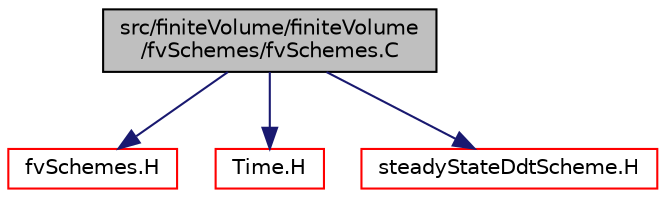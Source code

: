 digraph "src/finiteVolume/finiteVolume/fvSchemes/fvSchemes.C"
{
  bgcolor="transparent";
  edge [fontname="Helvetica",fontsize="10",labelfontname="Helvetica",labelfontsize="10"];
  node [fontname="Helvetica",fontsize="10",shape=record];
  Node1 [label="src/finiteVolume/finiteVolume\l/fvSchemes/fvSchemes.C",height=0.2,width=0.4,color="black", fillcolor="grey75", style="filled", fontcolor="black"];
  Node1 -> Node2 [color="midnightblue",fontsize="10",style="solid",fontname="Helvetica"];
  Node2 [label="fvSchemes.H",height=0.2,width=0.4,color="red",URL="$a05905.html"];
  Node1 -> Node3 [color="midnightblue",fontsize="10",style="solid",fontname="Helvetica"];
  Node3 [label="Time.H",height=0.2,width=0.4,color="red",URL="$a08037.html"];
  Node1 -> Node4 [color="midnightblue",fontsize="10",style="solid",fontname="Helvetica"];
  Node4 [label="steadyStateDdtScheme.H",height=0.2,width=0.4,color="red",URL="$a05839.html"];
}
